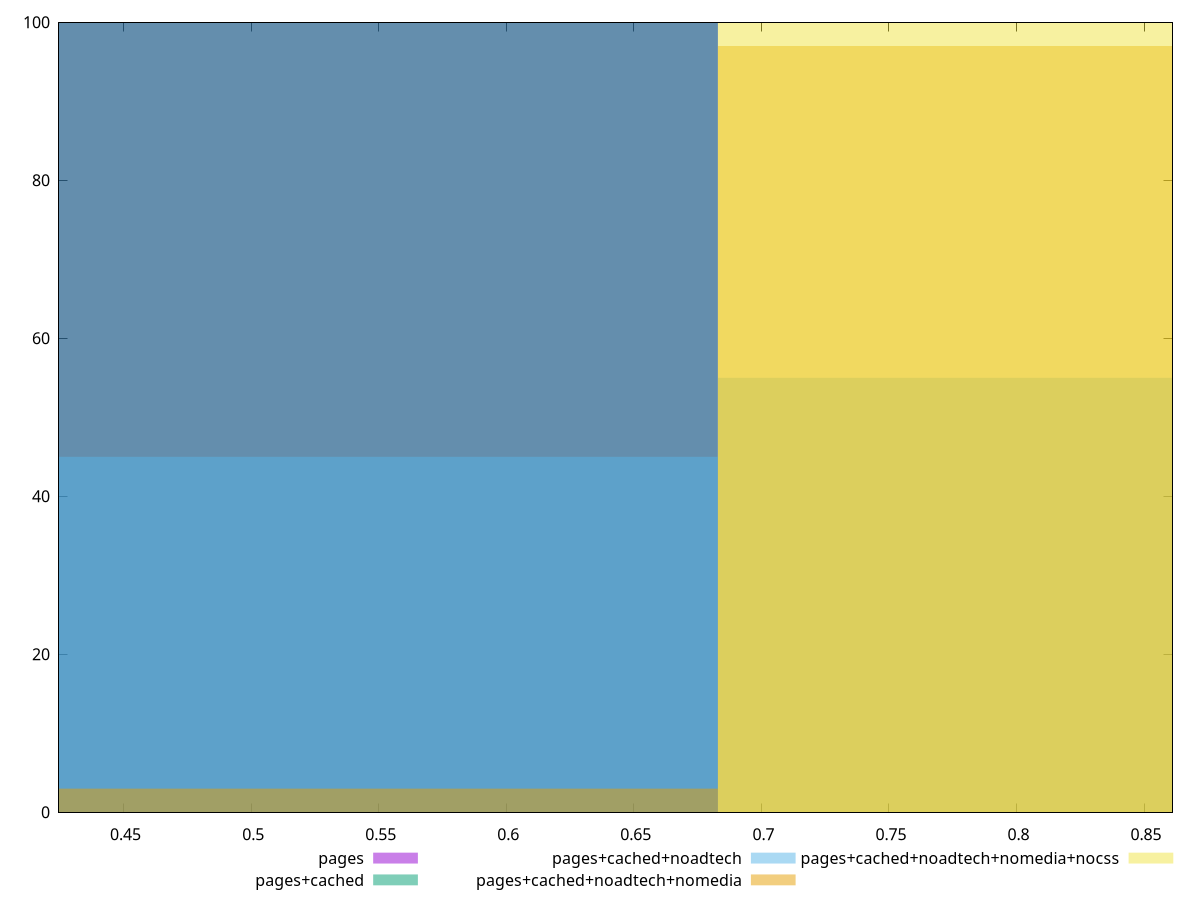 reset

$pages <<EOF
0.5463540595036445 100
EOF

$pagesCached <<EOF
0.5463540595036445 100
EOF

$pagesCachedNoadtech <<EOF
0.5463540595036445 45
0.8195310892554667 55
EOF

$pagesCachedNoadtechNomedia <<EOF
0.5463540595036445 3
0.8195310892554667 97
EOF

$pagesCachedNoadtechNomediaNocss <<EOF
0.8195310892554667 100
EOF

set key outside below
set boxwidth 0.27317702975182223
set xrange [0.42467893186738165:0.8611241620197769]
set yrange [0:100]
set trange [0:100]
set style fill transparent solid 0.5 noborder
set terminal svg size 640, 530 enhanced background rgb 'white'
set output "report_00018_2021-02-10T15-25-16.877Z/meta/pScore/comparison/histogram/all_raw.svg"

plot $pages title "pages" with boxes, \
     $pagesCached title "pages+cached" with boxes, \
     $pagesCachedNoadtech title "pages+cached+noadtech" with boxes, \
     $pagesCachedNoadtechNomedia title "pages+cached+noadtech+nomedia" with boxes, \
     $pagesCachedNoadtechNomediaNocss title "pages+cached+noadtech+nomedia+nocss" with boxes

reset
